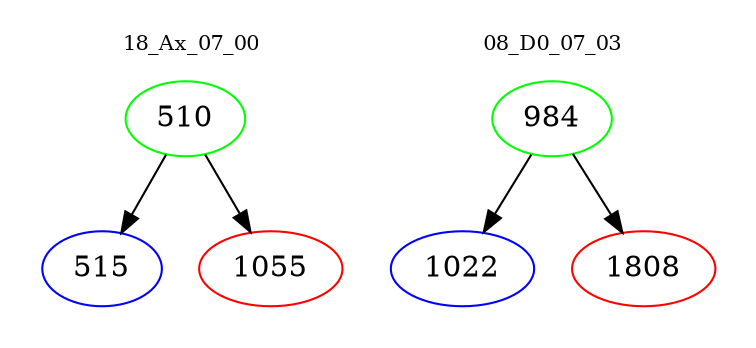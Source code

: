 digraph{
subgraph cluster_0 {
color = white
label = "18_Ax_07_00";
fontsize=10;
T0_510 [label="510", color="green"]
T0_510 -> T0_515 [color="black"]
T0_515 [label="515", color="blue"]
T0_510 -> T0_1055 [color="black"]
T0_1055 [label="1055", color="red"]
}
subgraph cluster_1 {
color = white
label = "08_D0_07_03";
fontsize=10;
T1_984 [label="984", color="green"]
T1_984 -> T1_1022 [color="black"]
T1_1022 [label="1022", color="blue"]
T1_984 -> T1_1808 [color="black"]
T1_1808 [label="1808", color="red"]
}
}
